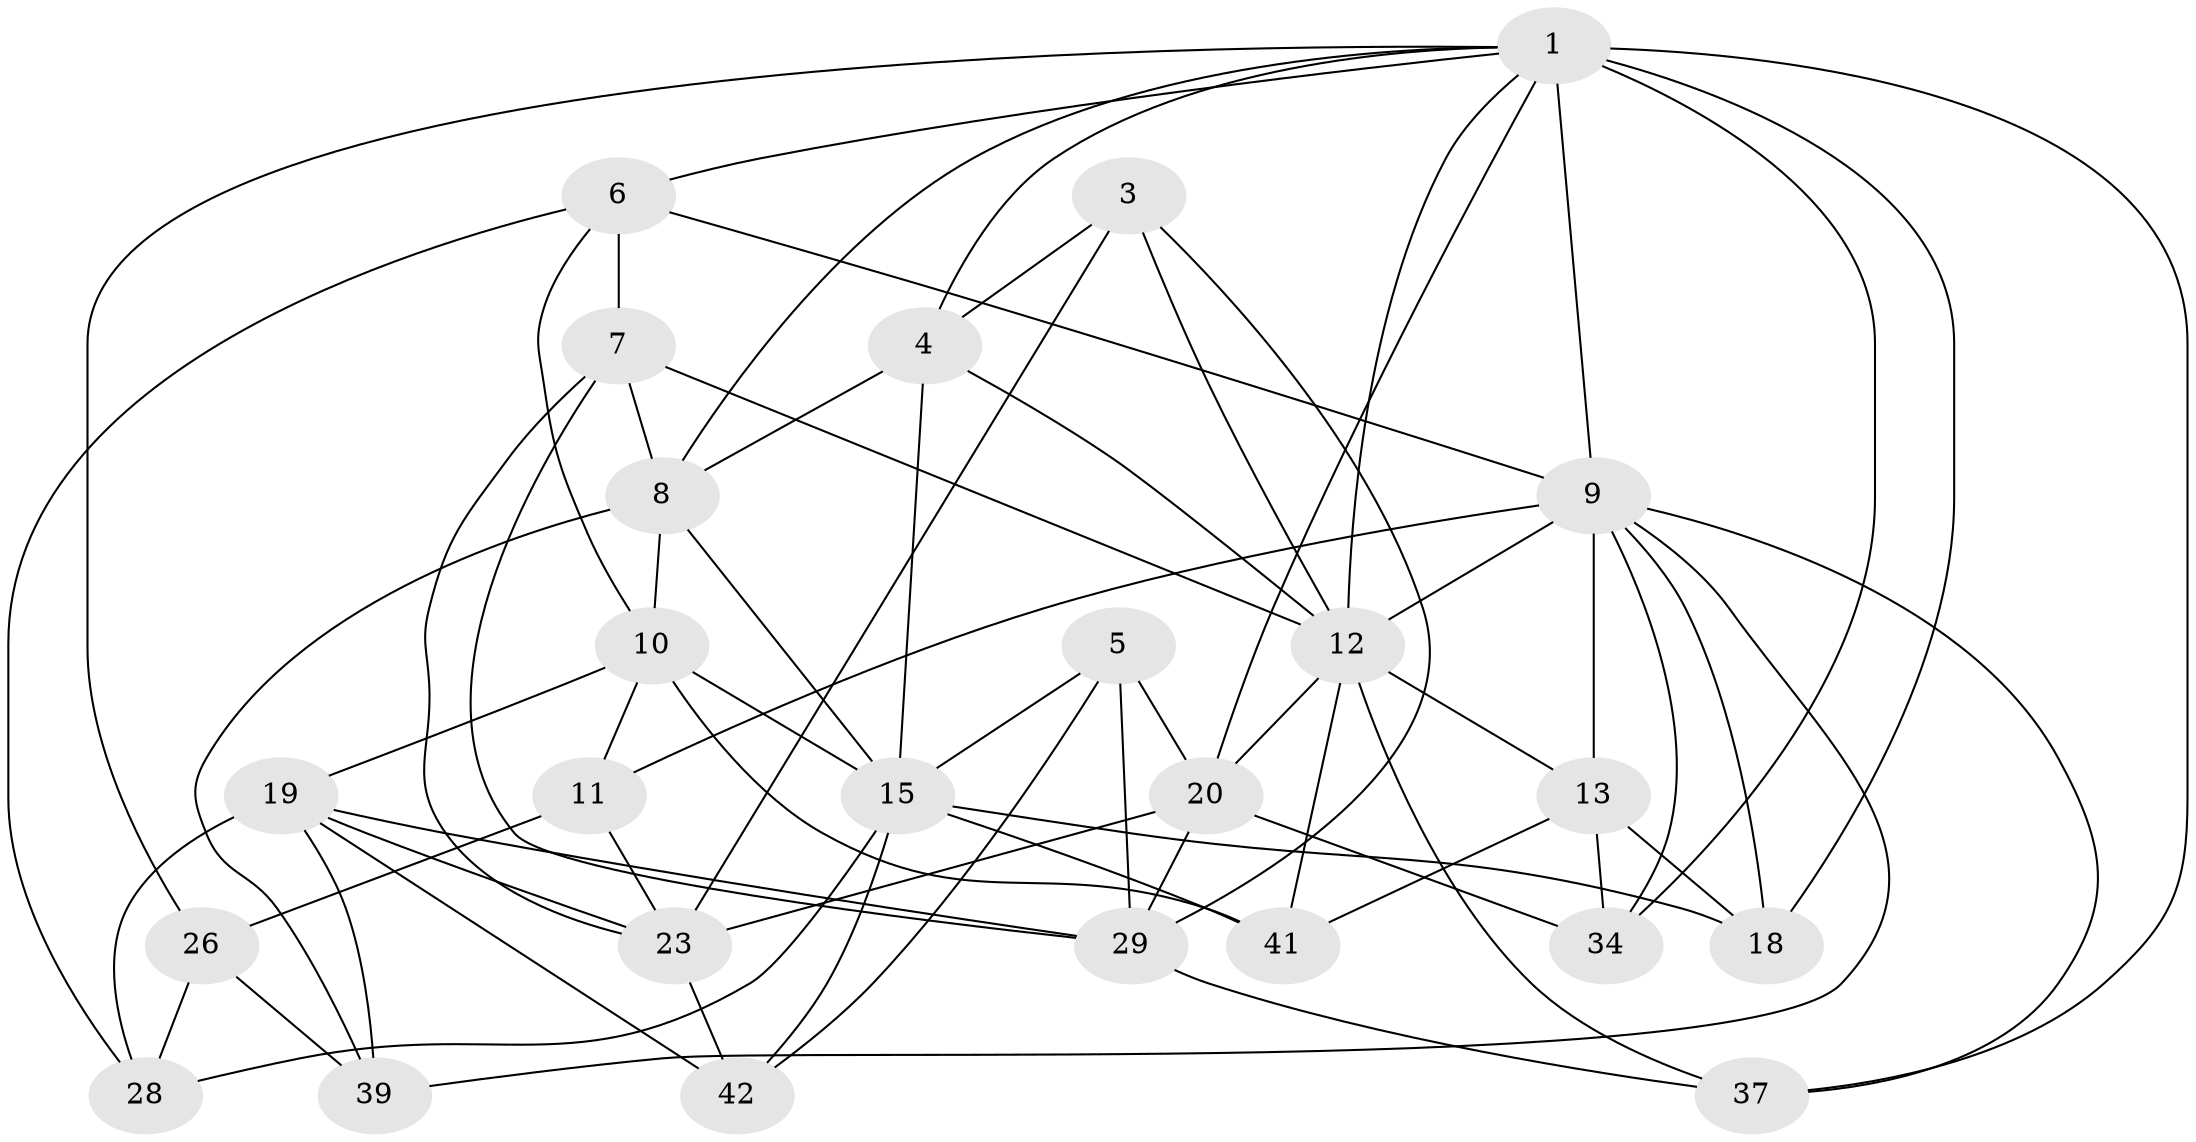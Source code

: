 // original degree distribution, {4: 1.0}
// Generated by graph-tools (version 1.1) at 2025/16/03/09/25 04:16:21]
// undirected, 25 vertices, 68 edges
graph export_dot {
graph [start="1"]
  node [color=gray90,style=filled];
  1 [super="+2+32+16"];
  3;
  4 [super="+17"];
  5;
  6 [super="+43"];
  7 [super="+38"];
  8 [super="+35"];
  9 [super="+30+22"];
  10 [super="+27"];
  11;
  12 [super="+33+14"];
  13 [super="+25"];
  15 [super="+45"];
  18;
  19 [super="+44"];
  20 [super="+21"];
  23 [super="+40"];
  26;
  28;
  29 [super="+36"];
  34 [super="+46"];
  37;
  39;
  41;
  42;
  1 -- 34 [weight=2];
  1 -- 37;
  1 -- 12;
  1 -- 4;
  1 -- 26;
  1 -- 6;
  1 -- 9 [weight=2];
  1 -- 18;
  1 -- 20;
  1 -- 8;
  3 -- 23;
  3 -- 29;
  3 -- 4;
  3 -- 12;
  4 -- 12 [weight=2];
  4 -- 8;
  4 -- 15;
  5 -- 29;
  5 -- 42;
  5 -- 15;
  5 -- 20;
  6 -- 7 [weight=2];
  6 -- 9;
  6 -- 10;
  6 -- 28;
  7 -- 8;
  7 -- 23;
  7 -- 29;
  7 -- 12;
  8 -- 39;
  8 -- 10;
  8 -- 15;
  9 -- 34;
  9 -- 39;
  9 -- 11;
  9 -- 13;
  9 -- 18;
  9 -- 37;
  9 -- 12;
  10 -- 41;
  10 -- 11;
  10 -- 15;
  10 -- 19;
  11 -- 26;
  11 -- 23;
  12 -- 37;
  12 -- 13;
  12 -- 20;
  12 -- 41;
  13 -- 41;
  13 -- 18;
  13 -- 34 [weight=2];
  15 -- 18;
  15 -- 41;
  15 -- 42;
  15 -- 28;
  19 -- 28;
  19 -- 39;
  19 -- 42;
  19 -- 23;
  19 -- 29;
  20 -- 34;
  20 -- 23;
  20 -- 29;
  23 -- 42;
  26 -- 28;
  26 -- 39;
  29 -- 37;
}
